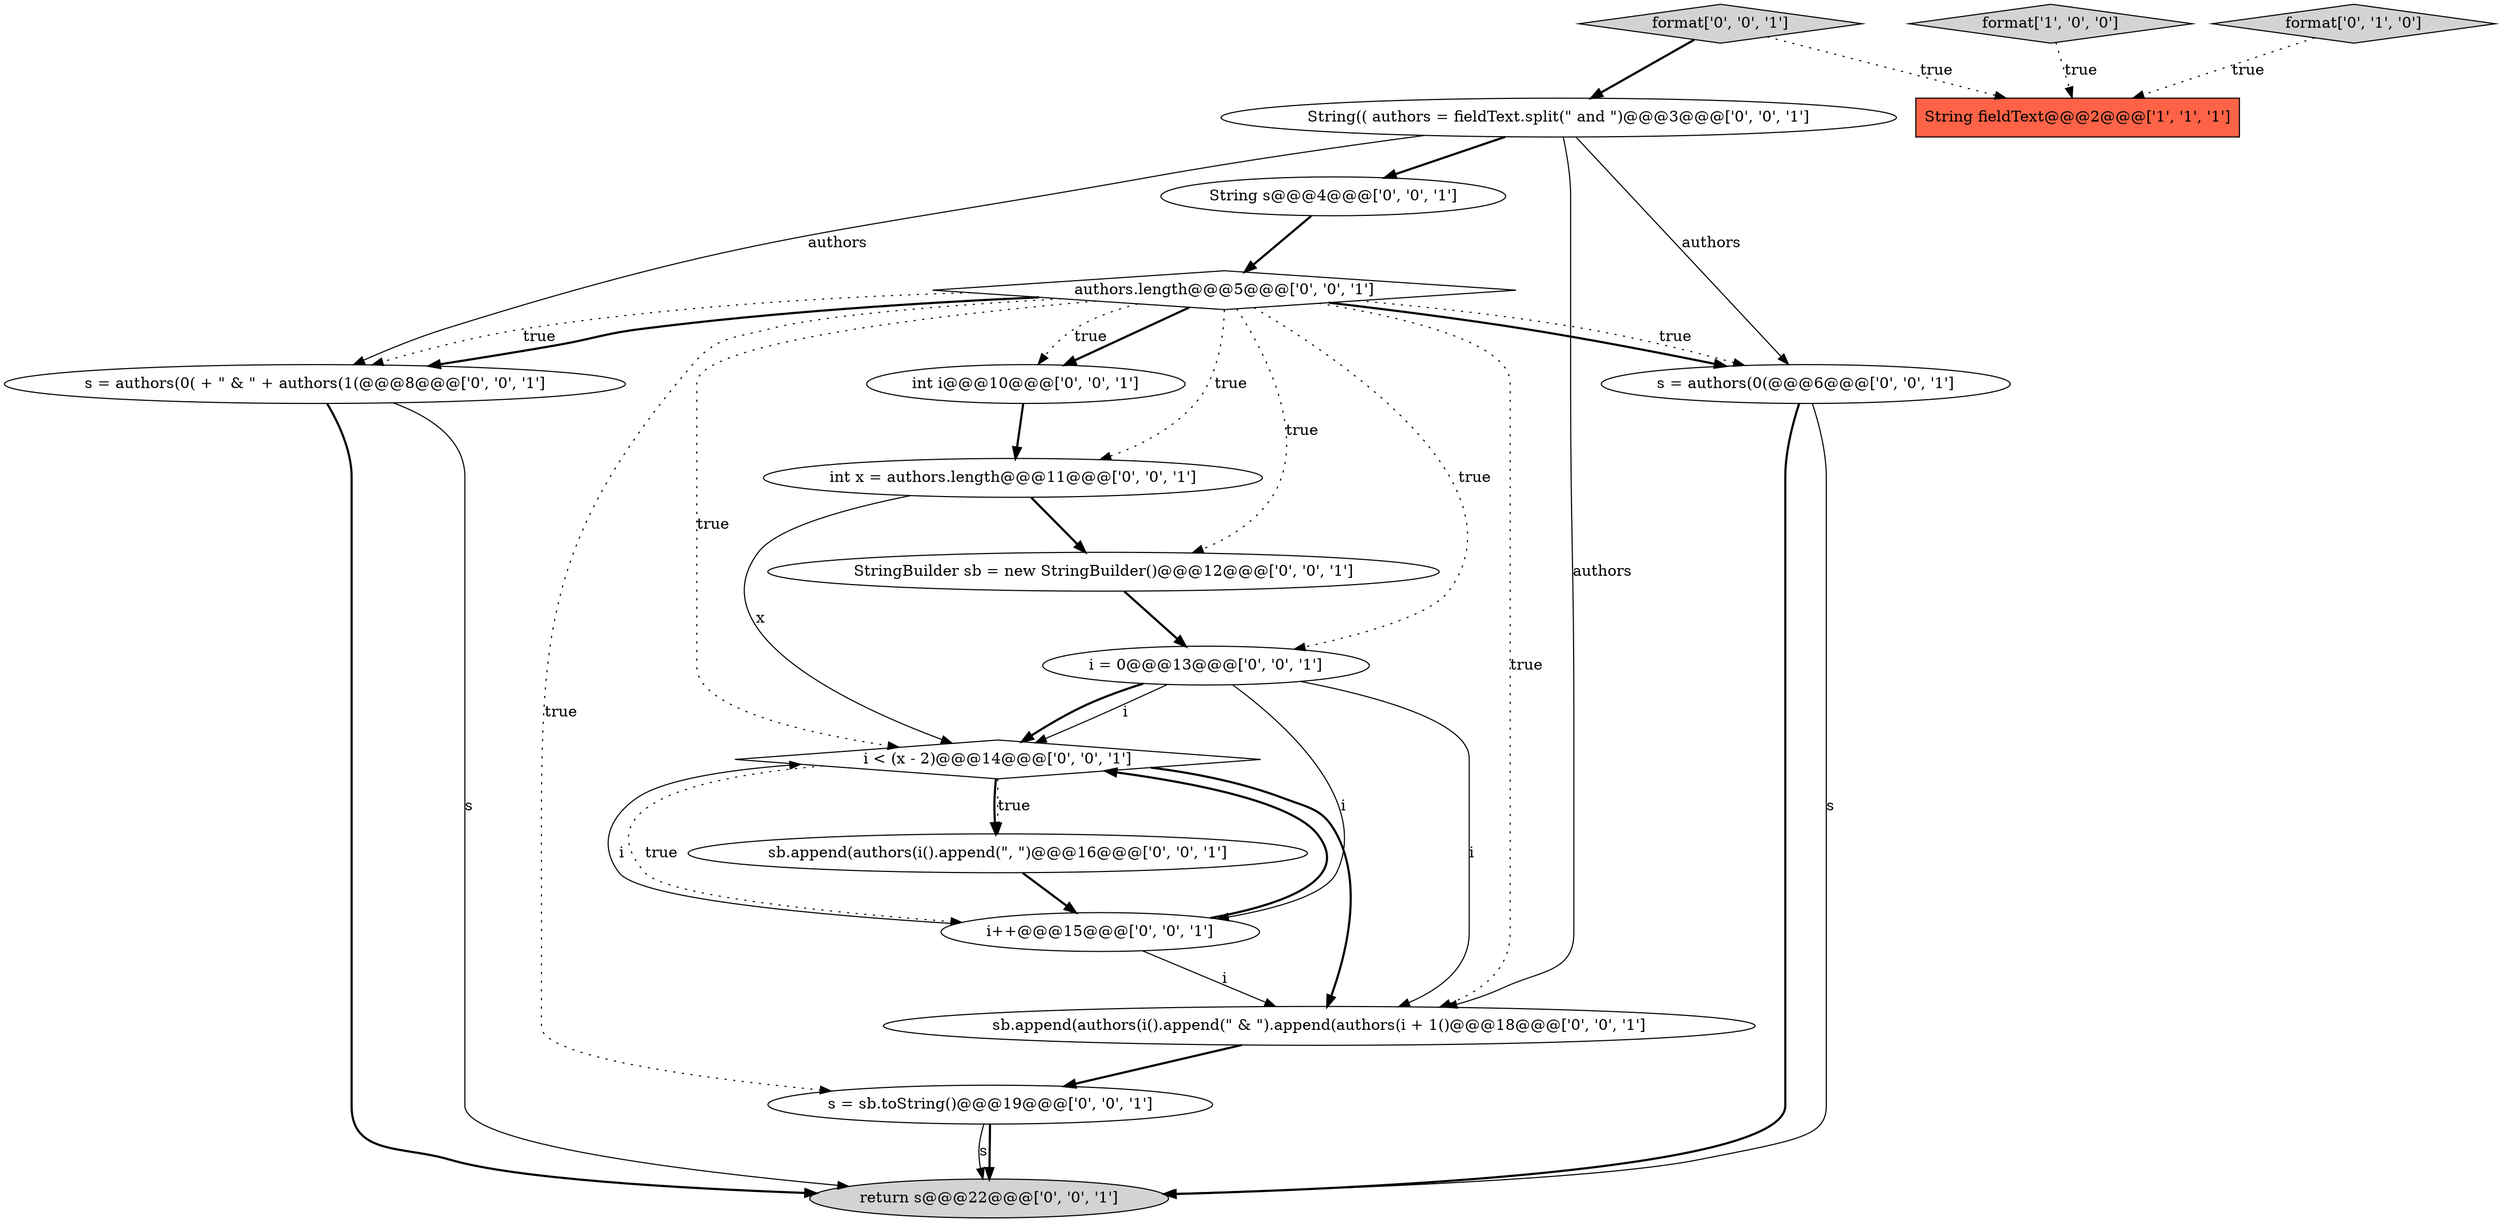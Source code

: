 digraph {
7 [style = filled, label = "authors.length@@@5@@@['0', '0', '1']", fillcolor = white, shape = diamond image = "AAA0AAABBB3BBB"];
3 [style = filled, label = "int x = authors.length@@@11@@@['0', '0', '1']", fillcolor = white, shape = ellipse image = "AAA0AAABBB3BBB"];
14 [style = filled, label = "sb.append(authors(i().append(\", \")@@@16@@@['0', '0', '1']", fillcolor = white, shape = ellipse image = "AAA0AAABBB3BBB"];
16 [style = filled, label = "s = authors(0(@@@6@@@['0', '0', '1']", fillcolor = white, shape = ellipse image = "AAA0AAABBB3BBB"];
18 [style = filled, label = "return s@@@22@@@['0', '0', '1']", fillcolor = lightgray, shape = ellipse image = "AAA0AAABBB3BBB"];
5 [style = filled, label = "i++@@@15@@@['0', '0', '1']", fillcolor = white, shape = ellipse image = "AAA0AAABBB3BBB"];
9 [style = filled, label = "i < (x - 2)@@@14@@@['0', '0', '1']", fillcolor = white, shape = diamond image = "AAA0AAABBB3BBB"];
0 [style = filled, label = "String fieldText@@@2@@@['1', '1', '1']", fillcolor = tomato, shape = box image = "AAA0AAABBB1BBB"];
8 [style = filled, label = "sb.append(authors(i().append(\" & \").append(authors(i + 1()@@@18@@@['0', '0', '1']", fillcolor = white, shape = ellipse image = "AAA0AAABBB3BBB"];
1 [style = filled, label = "format['1', '0', '0']", fillcolor = lightgray, shape = diamond image = "AAA0AAABBB1BBB"];
10 [style = filled, label = "String(( authors = fieldText.split(\" and \")@@@3@@@['0', '0', '1']", fillcolor = white, shape = ellipse image = "AAA0AAABBB3BBB"];
6 [style = filled, label = "int i@@@10@@@['0', '0', '1']", fillcolor = white, shape = ellipse image = "AAA0AAABBB3BBB"];
11 [style = filled, label = "i = 0@@@13@@@['0', '0', '1']", fillcolor = white, shape = ellipse image = "AAA0AAABBB3BBB"];
12 [style = filled, label = "format['0', '0', '1']", fillcolor = lightgray, shape = diamond image = "AAA0AAABBB3BBB"];
13 [style = filled, label = "s = authors(0( + \" & \" + authors(1(@@@8@@@['0', '0', '1']", fillcolor = white, shape = ellipse image = "AAA0AAABBB3BBB"];
17 [style = filled, label = "s = sb.toString()@@@19@@@['0', '0', '1']", fillcolor = white, shape = ellipse image = "AAA0AAABBB3BBB"];
2 [style = filled, label = "format['0', '1', '0']", fillcolor = lightgray, shape = diamond image = "AAA0AAABBB2BBB"];
15 [style = filled, label = "String s@@@4@@@['0', '0', '1']", fillcolor = white, shape = ellipse image = "AAA0AAABBB3BBB"];
4 [style = filled, label = "StringBuilder sb = new StringBuilder()@@@12@@@['0', '0', '1']", fillcolor = white, shape = ellipse image = "AAA0AAABBB3BBB"];
14->5 [style = bold, label=""];
11->8 [style = solid, label="i"];
7->4 [style = dotted, label="true"];
7->17 [style = dotted, label="true"];
9->5 [style = dotted, label="true"];
5->8 [style = solid, label="i"];
9->14 [style = dotted, label="true"];
1->0 [style = dotted, label="true"];
17->18 [style = solid, label="s"];
17->18 [style = bold, label=""];
16->18 [style = bold, label=""];
7->8 [style = dotted, label="true"];
4->11 [style = bold, label=""];
12->0 [style = dotted, label="true"];
7->16 [style = bold, label=""];
7->6 [style = bold, label=""];
7->13 [style = dotted, label="true"];
11->9 [style = bold, label=""];
5->9 [style = bold, label=""];
8->17 [style = bold, label=""];
15->7 [style = bold, label=""];
11->9 [style = solid, label="i"];
7->9 [style = dotted, label="true"];
10->13 [style = solid, label="authors"];
13->18 [style = bold, label=""];
13->18 [style = solid, label="s"];
7->11 [style = dotted, label="true"];
7->13 [style = bold, label=""];
12->10 [style = bold, label=""];
11->5 [style = solid, label="i"];
5->9 [style = solid, label="i"];
6->3 [style = bold, label=""];
10->8 [style = solid, label="authors"];
9->14 [style = bold, label=""];
16->18 [style = solid, label="s"];
10->15 [style = bold, label=""];
2->0 [style = dotted, label="true"];
9->8 [style = bold, label=""];
3->9 [style = solid, label="x"];
7->16 [style = dotted, label="true"];
3->4 [style = bold, label=""];
10->16 [style = solid, label="authors"];
7->3 [style = dotted, label="true"];
7->6 [style = dotted, label="true"];
}
